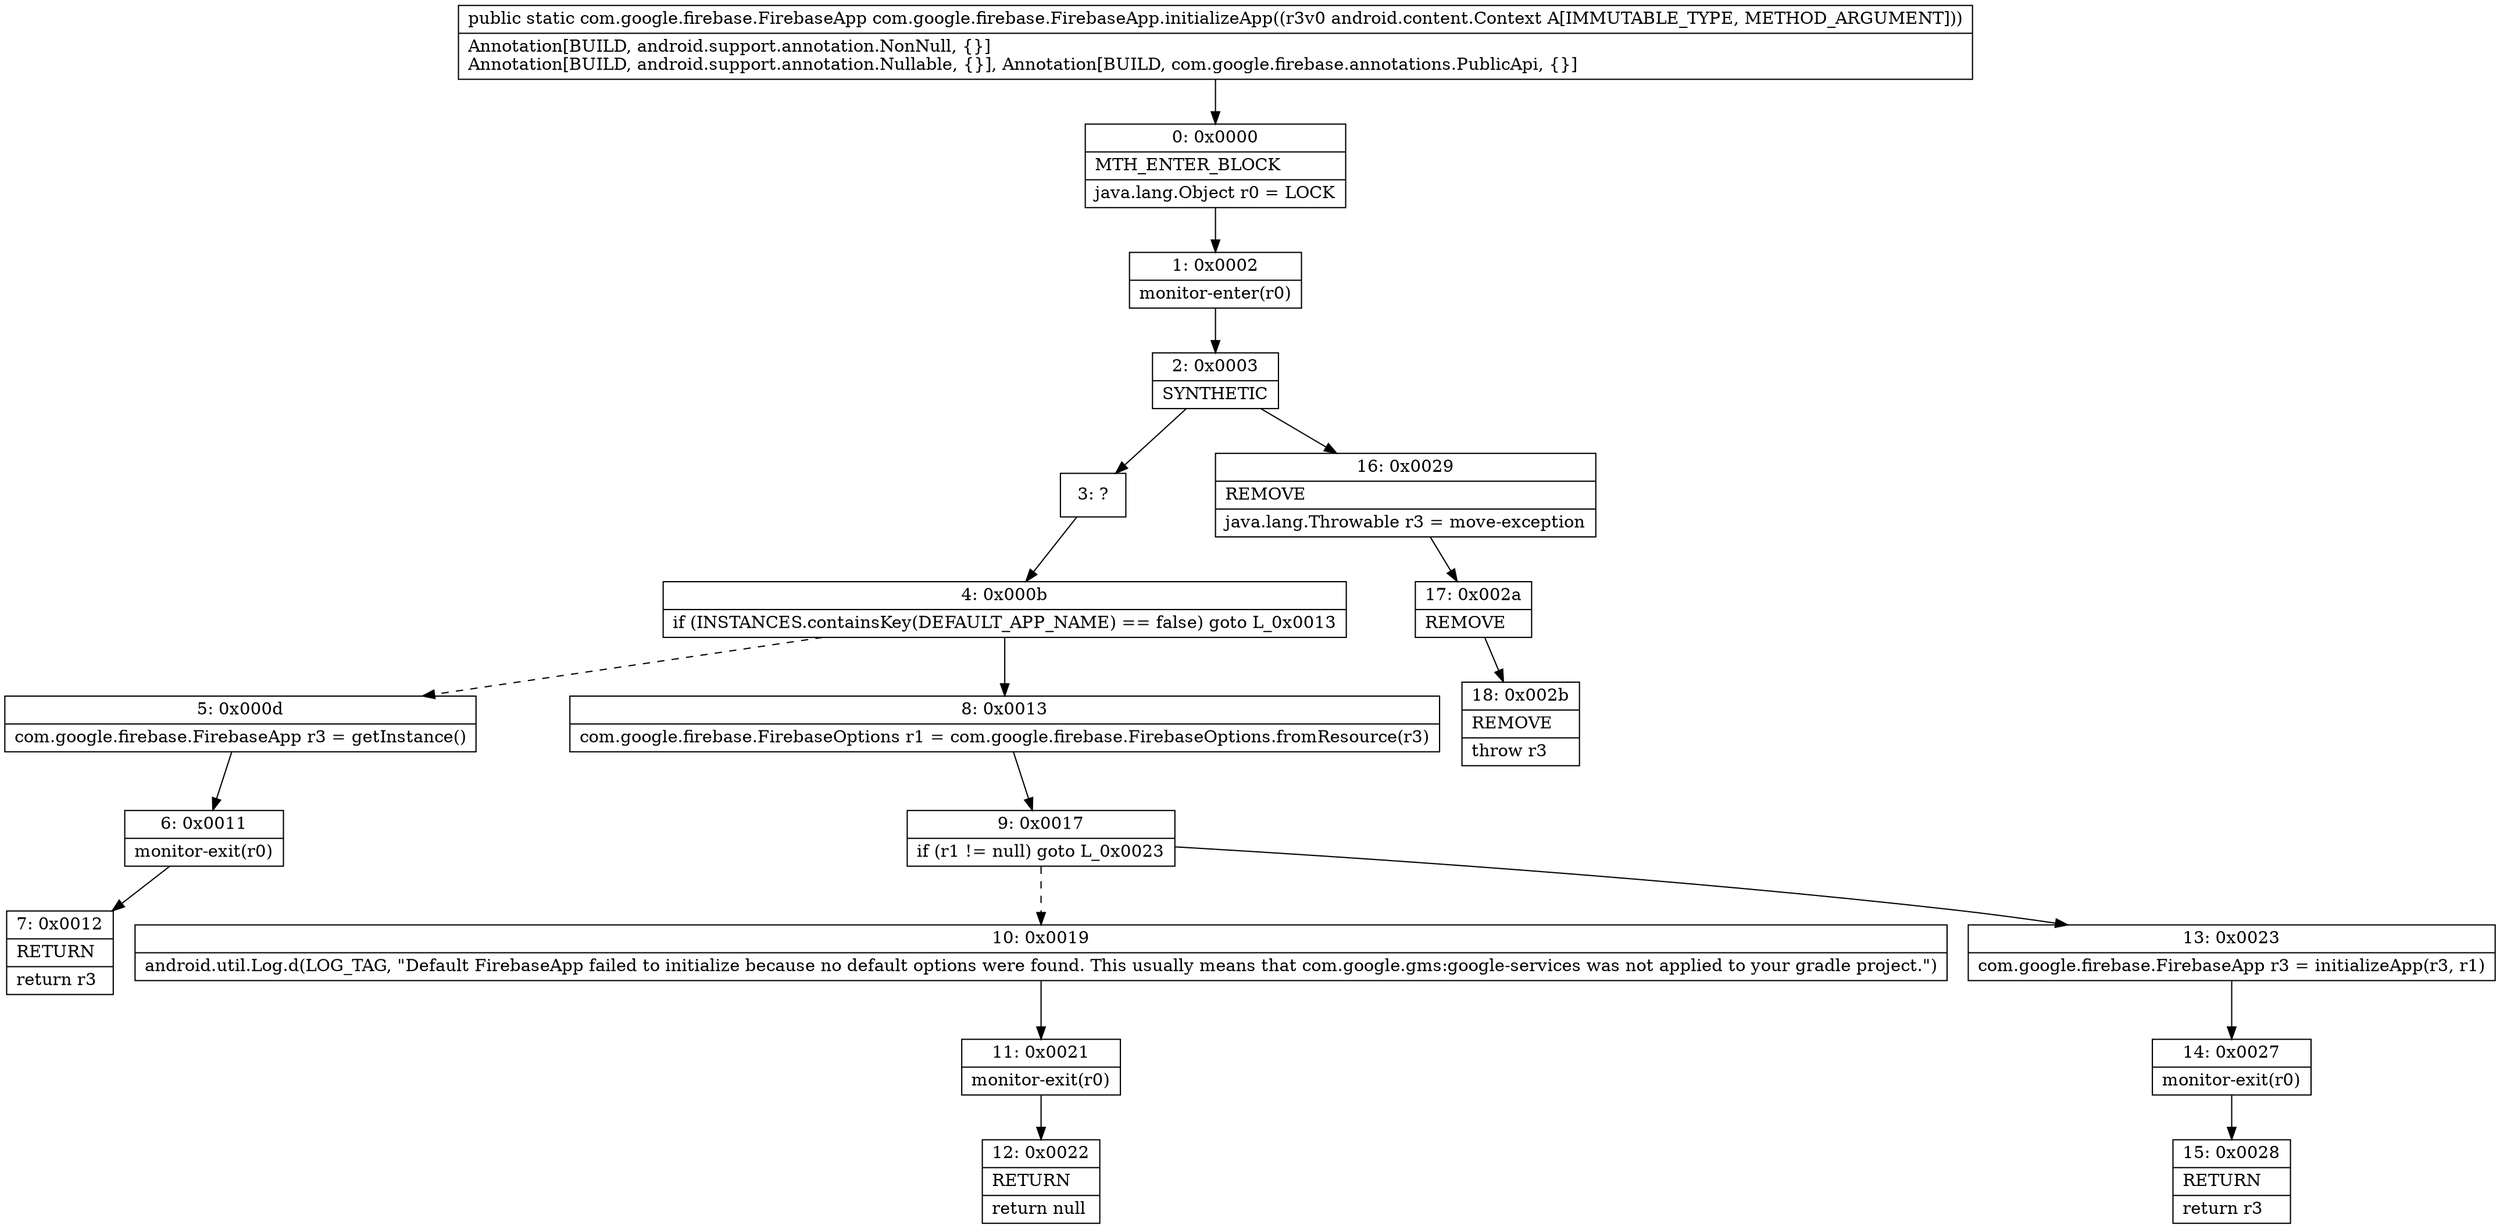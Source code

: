 digraph "CFG forcom.google.firebase.FirebaseApp.initializeApp(Landroid\/content\/Context;)Lcom\/google\/firebase\/FirebaseApp;" {
Node_0 [shape=record,label="{0\:\ 0x0000|MTH_ENTER_BLOCK\l|java.lang.Object r0 = LOCK\l}"];
Node_1 [shape=record,label="{1\:\ 0x0002|monitor\-enter(r0)\l}"];
Node_2 [shape=record,label="{2\:\ 0x0003|SYNTHETIC\l}"];
Node_3 [shape=record,label="{3\:\ ?}"];
Node_4 [shape=record,label="{4\:\ 0x000b|if (INSTANCES.containsKey(DEFAULT_APP_NAME) == false) goto L_0x0013\l}"];
Node_5 [shape=record,label="{5\:\ 0x000d|com.google.firebase.FirebaseApp r3 = getInstance()\l}"];
Node_6 [shape=record,label="{6\:\ 0x0011|monitor\-exit(r0)\l}"];
Node_7 [shape=record,label="{7\:\ 0x0012|RETURN\l|return r3\l}"];
Node_8 [shape=record,label="{8\:\ 0x0013|com.google.firebase.FirebaseOptions r1 = com.google.firebase.FirebaseOptions.fromResource(r3)\l}"];
Node_9 [shape=record,label="{9\:\ 0x0017|if (r1 != null) goto L_0x0023\l}"];
Node_10 [shape=record,label="{10\:\ 0x0019|android.util.Log.d(LOG_TAG, \"Default FirebaseApp failed to initialize because no default options were found. This usually means that com.google.gms:google\-services was not applied to your gradle project.\")\l}"];
Node_11 [shape=record,label="{11\:\ 0x0021|monitor\-exit(r0)\l}"];
Node_12 [shape=record,label="{12\:\ 0x0022|RETURN\l|return null\l}"];
Node_13 [shape=record,label="{13\:\ 0x0023|com.google.firebase.FirebaseApp r3 = initializeApp(r3, r1)\l}"];
Node_14 [shape=record,label="{14\:\ 0x0027|monitor\-exit(r0)\l}"];
Node_15 [shape=record,label="{15\:\ 0x0028|RETURN\l|return r3\l}"];
Node_16 [shape=record,label="{16\:\ 0x0029|REMOVE\l|java.lang.Throwable r3 = move\-exception\l}"];
Node_17 [shape=record,label="{17\:\ 0x002a|REMOVE\l}"];
Node_18 [shape=record,label="{18\:\ 0x002b|REMOVE\l|throw r3\l}"];
MethodNode[shape=record,label="{public static com.google.firebase.FirebaseApp com.google.firebase.FirebaseApp.initializeApp((r3v0 android.content.Context A[IMMUTABLE_TYPE, METHOD_ARGUMENT]))  | Annotation[BUILD, android.support.annotation.NonNull, \{\}]\lAnnotation[BUILD, android.support.annotation.Nullable, \{\}], Annotation[BUILD, com.google.firebase.annotations.PublicApi, \{\}]\l}"];
MethodNode -> Node_0;
Node_0 -> Node_1;
Node_1 -> Node_2;
Node_2 -> Node_3;
Node_2 -> Node_16;
Node_3 -> Node_4;
Node_4 -> Node_5[style=dashed];
Node_4 -> Node_8;
Node_5 -> Node_6;
Node_6 -> Node_7;
Node_8 -> Node_9;
Node_9 -> Node_10[style=dashed];
Node_9 -> Node_13;
Node_10 -> Node_11;
Node_11 -> Node_12;
Node_13 -> Node_14;
Node_14 -> Node_15;
Node_16 -> Node_17;
Node_17 -> Node_18;
}

